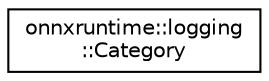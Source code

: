 digraph "Graphical Class Hierarchy"
{
  edge [fontname="Helvetica",fontsize="10",labelfontname="Helvetica",labelfontsize="10"];
  node [fontname="Helvetica",fontsize="10",shape=record];
  rankdir="LR";
  Node0 [label="onnxruntime::logging\l::Category",height=0.2,width=0.4,color="black", fillcolor="white", style="filled",URL="$structonnxruntime_1_1logging_1_1Category.html"];
}
